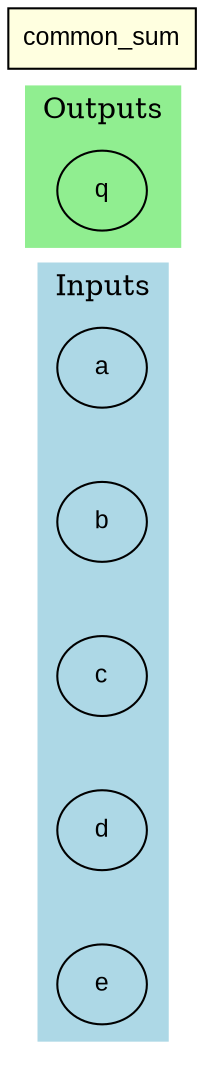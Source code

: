 digraph op_exp0 {
	graph [concentrate=false dpi=300 nodesep=0.5 ordering=out rankdir=LR ranksep=0.8 splines=polyline]
	node [fillcolor=white fontname=Arial fontsize=12 height=0.4 margin=0.1 penwidth=1.0 shape=record style=filled width=0.6]
	edge [arrowhead=normal arrowsize=0.6 fontname=Arial fontsize=10 penwidth=1.0]
	a [label=a fillcolor=lightblue shape=ellipse style=filled]
	b [label=b fillcolor=lightblue shape=ellipse style=filled]
	c [label=c fillcolor=lightblue shape=ellipse style=filled]
	d [label=d fillcolor=lightblue shape=ellipse style=filled]
	e [label=e fillcolor=lightblue shape=ellipse style=filled]
	q [label=q fillcolor=lightgreen shape=ellipse style=filled]
	common_sum [label=common_sum fillcolor=lightyellow shape=box style=filled]
	subgraph cluster_inputs {
		color=lightblue label=Inputs rank=source style=filled
		a
		b
		c
		d
		e
	}
	subgraph cluster_outputs {
		color=lightgreen label=Outputs rank=sink style=filled
		q
	}
}
